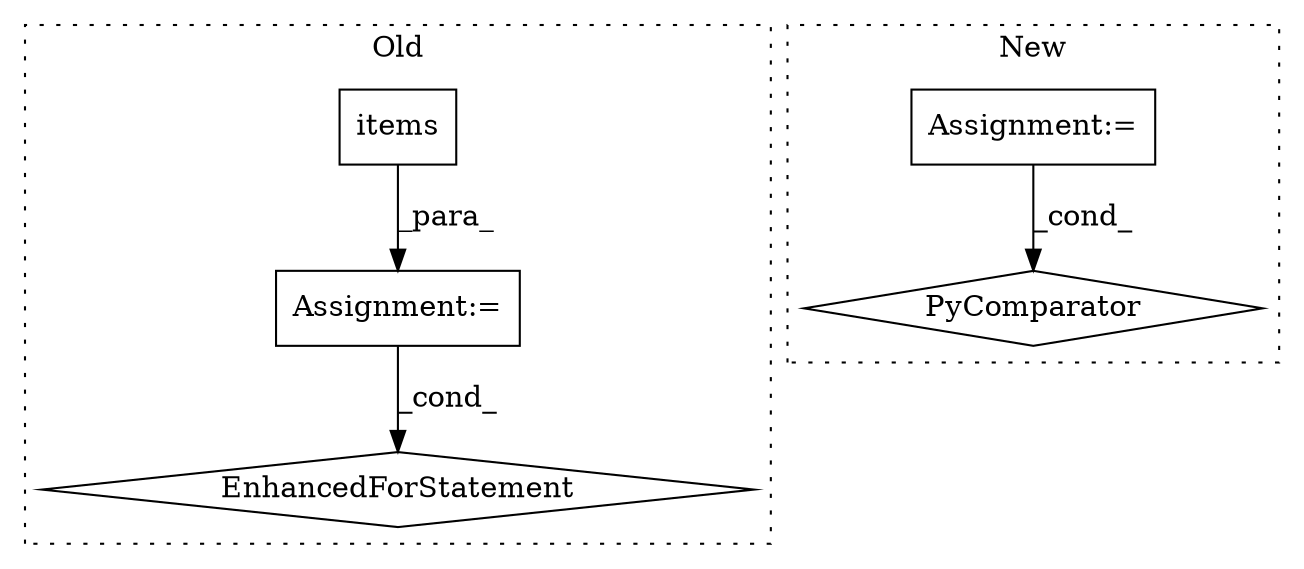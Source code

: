 digraph G {
subgraph cluster0 {
1 [label="items" a="32" s="8824" l="7" shape="box"];
4 [label="Assignment:=" a="7" s="8696,8831" l="87,2" shape="box"];
5 [label="EnhancedForStatement" a="70" s="8696,8831" l="87,2" shape="diamond"];
label = "Old";
style="dotted";
}
subgraph cluster1 {
2 [label="PyComparator" a="113" s="8614" l="48" shape="diamond"];
3 [label="Assignment:=" a="7" s="8614" l="48" shape="box"];
label = "New";
style="dotted";
}
1 -> 4 [label="_para_"];
3 -> 2 [label="_cond_"];
4 -> 5 [label="_cond_"];
}